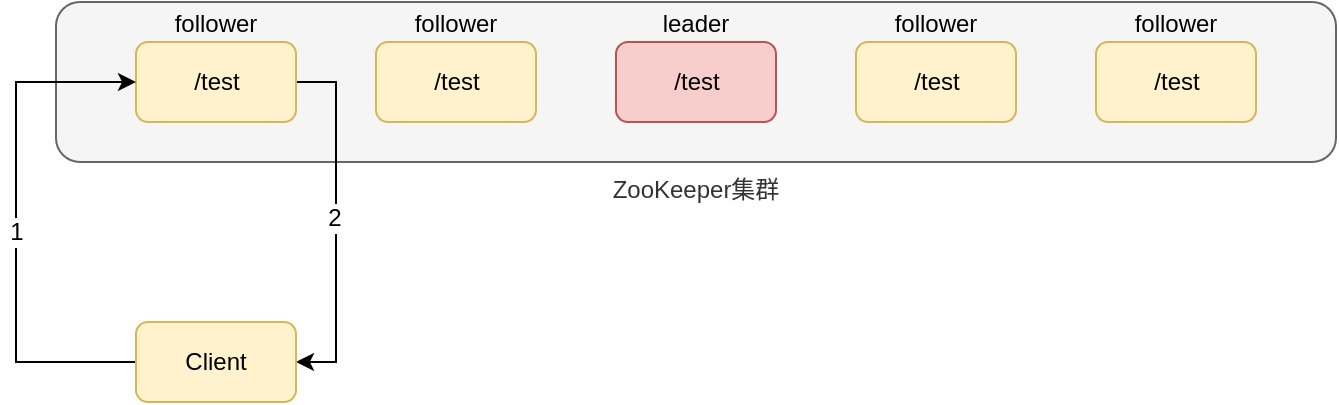 <mxfile version="12.4.2" type="device" pages="1"><diagram id="5cOEcl3n5NybwpOLigVG" name="第 1 页"><mxGraphModel dx="1106" dy="830" grid="1" gridSize="10" guides="1" tooltips="1" connect="1" arrows="1" fold="1" page="1" pageScale="1" pageWidth="827" pageHeight="1169" math="0" shadow="0"><root><mxCell id="0"/><mxCell id="1" parent="0"/><mxCell id="J8xKik7_5-YD_eQEAstG-1" value="ZooKeeper集群" style="rounded=1;whiteSpace=wrap;html=1;labelPosition=center;verticalLabelPosition=bottom;align=center;verticalAlign=top;fillColor=#f5f5f5;strokeColor=#666666;fontColor=#333333;" parent="1" vertex="1"><mxGeometry x="80" y="80" width="640" height="80" as="geometry"/></mxCell><mxCell id="J8xKik7_5-YD_eQEAstG-16" style="edgeStyle=orthogonalEdgeStyle;rounded=0;orthogonalLoop=1;jettySize=auto;html=1;entryX=1;entryY=0.5;entryDx=0;entryDy=0;" parent="1" source="J8xKik7_5-YD_eQEAstG-2" target="J8xKik7_5-YD_eQEAstG-13" edge="1"><mxGeometry relative="1" as="geometry"><Array as="points"><mxPoint x="220" y="120"/><mxPoint x="220" y="260"/></Array></mxGeometry></mxCell><mxCell id="cQ32pUlO6PezH1WD_54j-2" value="2" style="text;html=1;align=center;verticalAlign=middle;resizable=0;points=[];;labelBackgroundColor=#ffffff;" vertex="1" connectable="0" parent="J8xKik7_5-YD_eQEAstG-16"><mxGeometry x="-0.022" y="-1" relative="1" as="geometry"><mxPoint as="offset"/></mxGeometry></mxCell><mxCell id="J8xKik7_5-YD_eQEAstG-2" value="follower" style="rounded=1;whiteSpace=wrap;html=1;fillColor=#fff2cc;strokeColor=#d6b656;labelPosition=center;verticalLabelPosition=top;align=center;verticalAlign=bottom;" parent="1" vertex="1"><mxGeometry x="120" y="100" width="80" height="40" as="geometry"/></mxCell><mxCell id="J8xKik7_5-YD_eQEAstG-3" value="&lt;span style=&quot;white-space: normal&quot;&gt;follower&lt;/span&gt;" style="rounded=1;whiteSpace=wrap;html=1;fillColor=#fff2cc;strokeColor=#d6b656;labelPosition=center;verticalLabelPosition=top;align=center;verticalAlign=bottom;" parent="1" vertex="1"><mxGeometry x="240" y="100" width="80" height="40" as="geometry"/></mxCell><mxCell id="J8xKik7_5-YD_eQEAstG-4" value="leader" style="rounded=1;whiteSpace=wrap;html=1;fillColor=#f8cecc;strokeColor=#b85450;labelPosition=center;verticalLabelPosition=top;align=center;verticalAlign=bottom;" parent="1" vertex="1"><mxGeometry x="360" y="100" width="80" height="40" as="geometry"/></mxCell><mxCell id="J8xKik7_5-YD_eQEAstG-5" value="&lt;span style=&quot;white-space: normal&quot;&gt;follower&lt;/span&gt;" style="rounded=1;whiteSpace=wrap;html=1;fillColor=#fff2cc;strokeColor=#d6b656;labelPosition=center;verticalLabelPosition=top;align=center;verticalAlign=bottom;" parent="1" vertex="1"><mxGeometry x="480" y="100" width="80" height="40" as="geometry"/></mxCell><mxCell id="J8xKik7_5-YD_eQEAstG-6" value="&lt;span style=&quot;white-space: normal&quot;&gt;follower&lt;/span&gt;" style="rounded=1;whiteSpace=wrap;html=1;fillColor=#fff2cc;strokeColor=#d6b656;labelPosition=center;verticalLabelPosition=top;align=center;verticalAlign=bottom;" parent="1" vertex="1"><mxGeometry x="600" y="100" width="80" height="40" as="geometry"/></mxCell><mxCell id="J8xKik7_5-YD_eQEAstG-7" value="/test" style="text;html=1;align=center;verticalAlign=middle;resizable=0;points=[];;autosize=1;" parent="1" vertex="1"><mxGeometry x="140" y="110" width="40" height="20" as="geometry"/></mxCell><mxCell id="J8xKik7_5-YD_eQEAstG-9" value="/test" style="text;html=1;align=center;verticalAlign=middle;resizable=0;points=[];;autosize=1;" parent="1" vertex="1"><mxGeometry x="260" y="110" width="40" height="20" as="geometry"/></mxCell><mxCell id="J8xKik7_5-YD_eQEAstG-10" value="/test" style="text;html=1;align=center;verticalAlign=middle;resizable=0;points=[];;autosize=1;" parent="1" vertex="1"><mxGeometry x="380" y="110" width="40" height="20" as="geometry"/></mxCell><mxCell id="J8xKik7_5-YD_eQEAstG-11" value="/test" style="text;html=1;align=center;verticalAlign=middle;resizable=0;points=[];;autosize=1;" parent="1" vertex="1"><mxGeometry x="500" y="110" width="40" height="20" as="geometry"/></mxCell><mxCell id="J8xKik7_5-YD_eQEAstG-12" value="/test" style="text;html=1;align=center;verticalAlign=middle;resizable=0;points=[];;autosize=1;" parent="1" vertex="1"><mxGeometry x="620" y="110" width="40" height="20" as="geometry"/></mxCell><mxCell id="J8xKik7_5-YD_eQEAstG-14" style="edgeStyle=orthogonalEdgeStyle;rounded=0;orthogonalLoop=1;jettySize=auto;html=1;entryX=0;entryY=0.5;entryDx=0;entryDy=0;" parent="1" source="J8xKik7_5-YD_eQEAstG-13" target="J8xKik7_5-YD_eQEAstG-2" edge="1"><mxGeometry relative="1" as="geometry"><Array as="points"><mxPoint x="60" y="260"/><mxPoint x="60" y="120"/></Array></mxGeometry></mxCell><mxCell id="cQ32pUlO6PezH1WD_54j-1" value="1" style="text;html=1;align=center;verticalAlign=middle;resizable=0;points=[];;labelBackgroundColor=#ffffff;" vertex="1" connectable="0" parent="J8xKik7_5-YD_eQEAstG-14"><mxGeometry x="-0.038" relative="1" as="geometry"><mxPoint as="offset"/></mxGeometry></mxCell><mxCell id="J8xKik7_5-YD_eQEAstG-13" value="Client" style="rounded=1;whiteSpace=wrap;html=1;fillColor=#fff2cc;strokeColor=#d6b656;labelPosition=center;verticalLabelPosition=middle;align=center;verticalAlign=middle;" parent="1" vertex="1"><mxGeometry x="120" y="240" width="80" height="40" as="geometry"/></mxCell></root></mxGraphModel></diagram></mxfile>